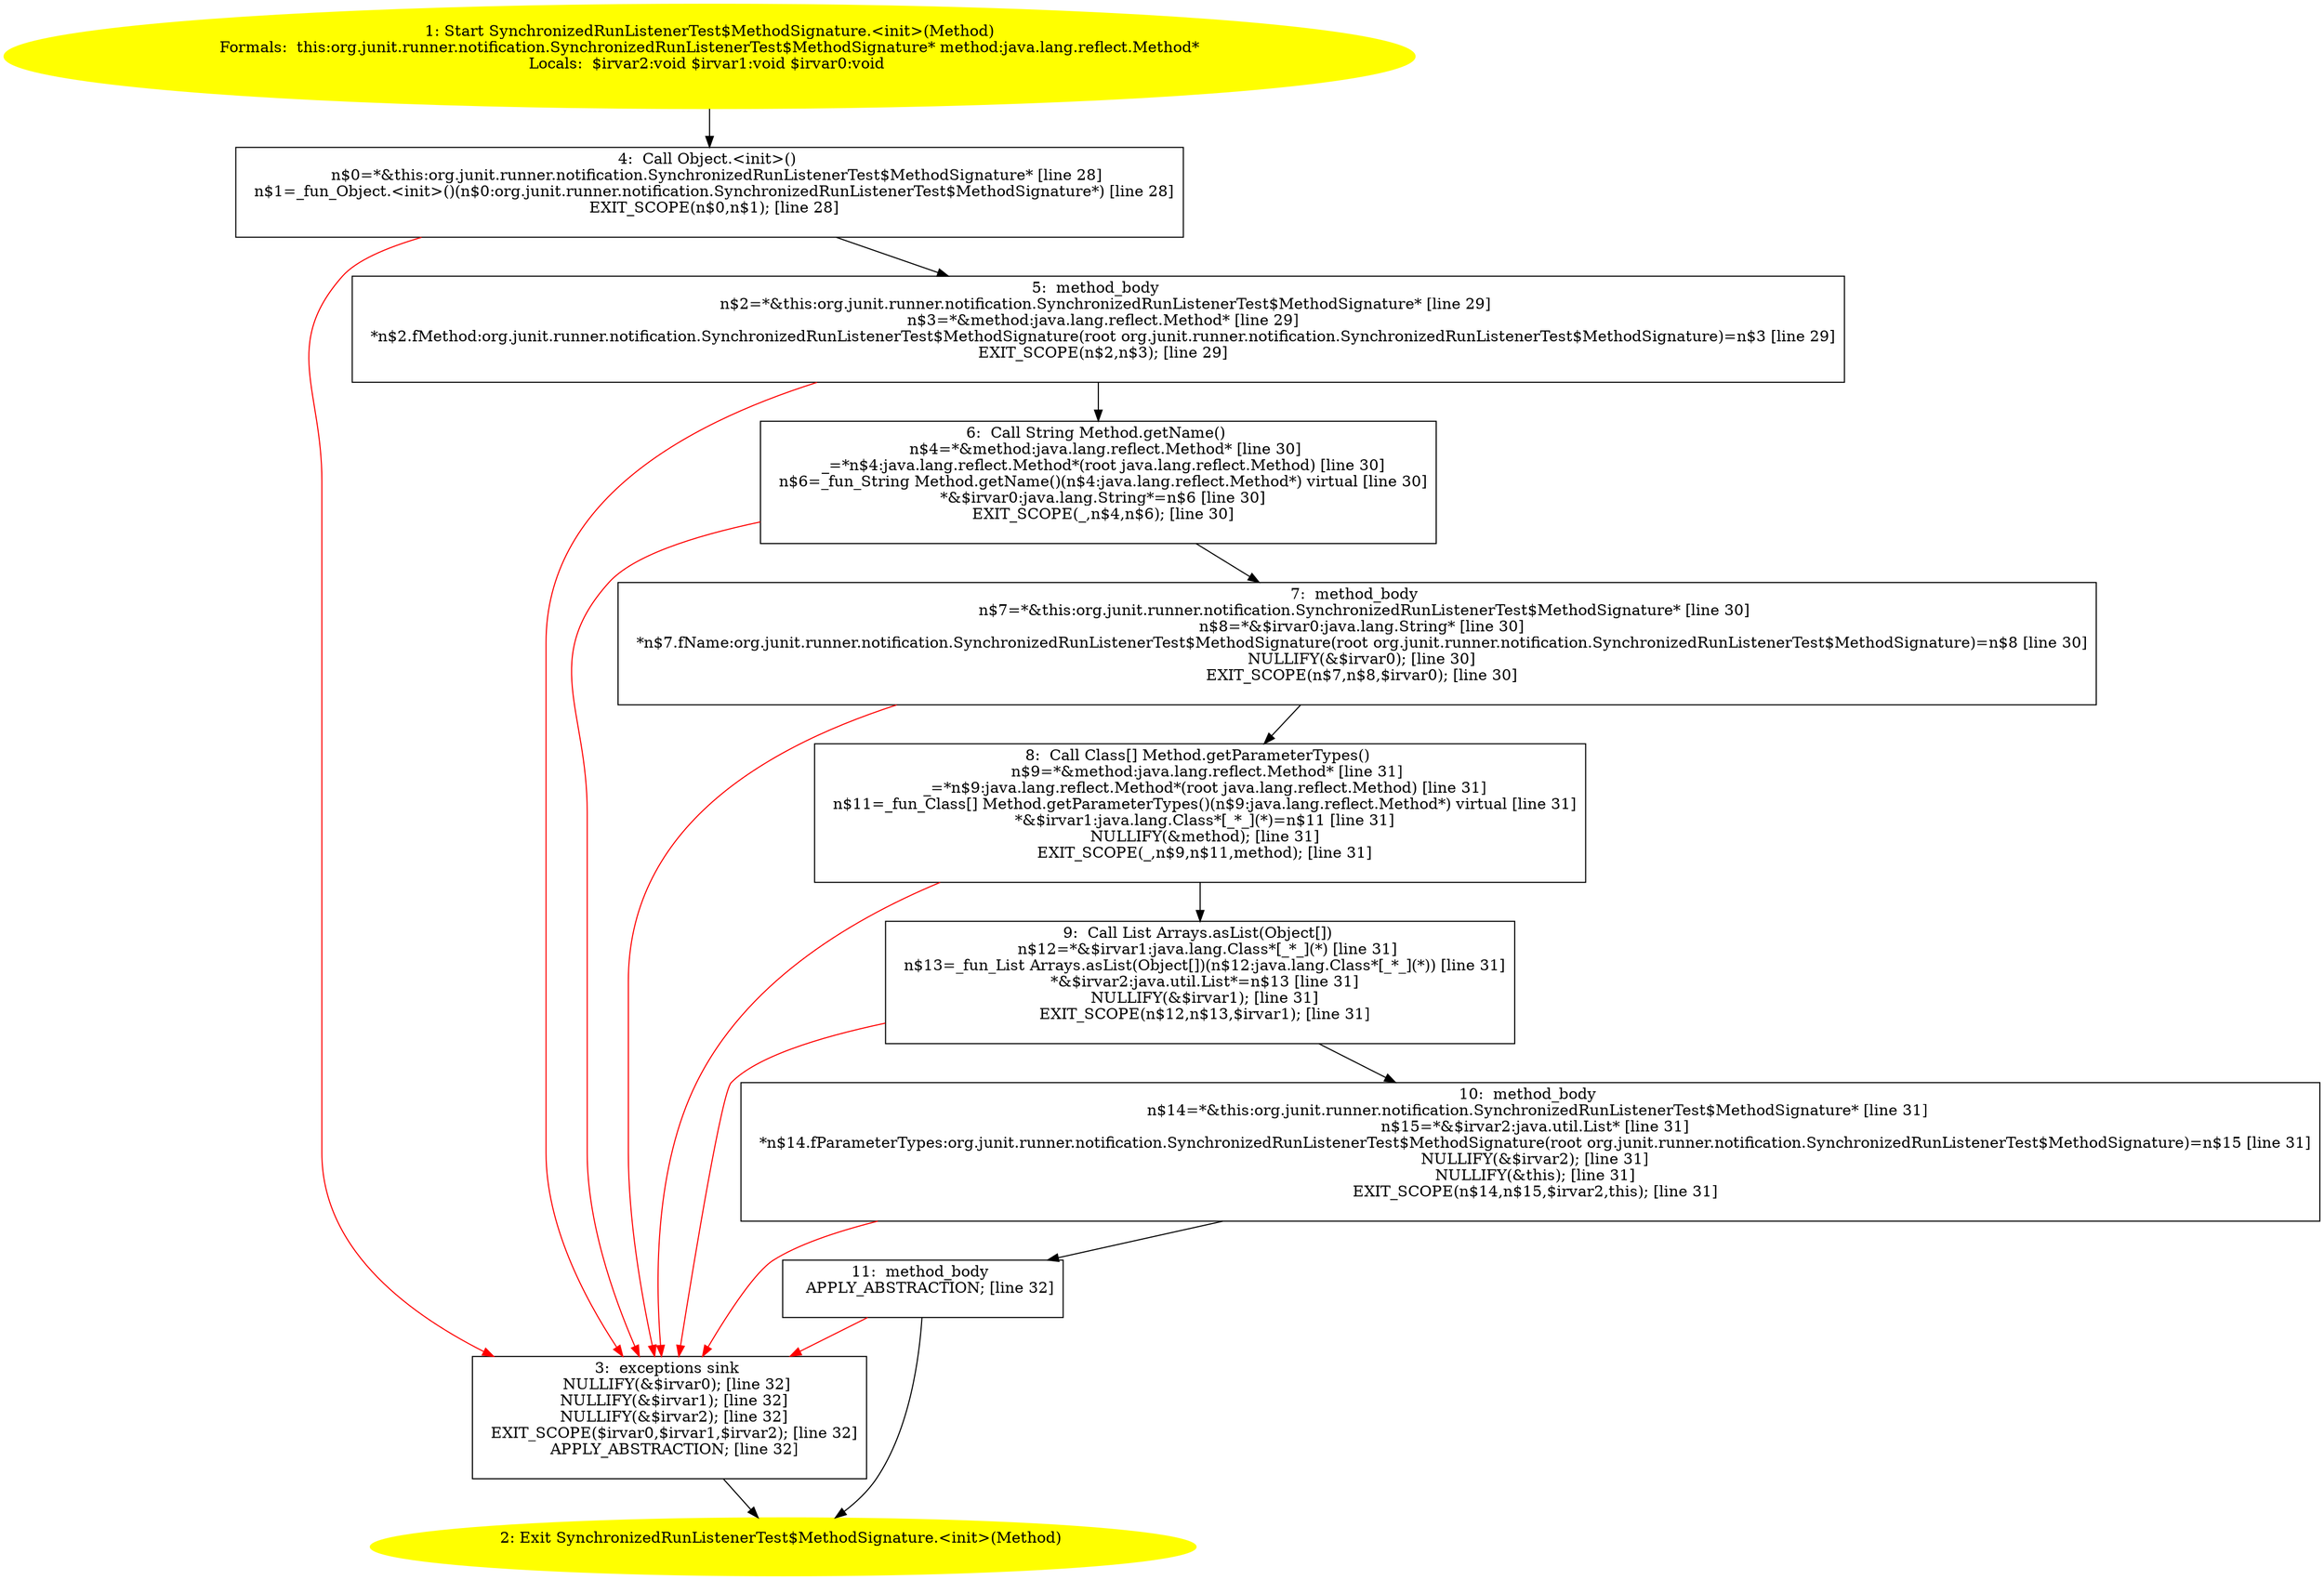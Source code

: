 /* @generated */
digraph cfg {
"org.junit.runner.notification.SynchronizedRunListenerTest$MethodSignature.<init>(java.lang.reflect.M.3165ccb3190a55f74cc649ed43d15a1d_1" [label="1: Start SynchronizedRunListenerTest$MethodSignature.<init>(Method)\nFormals:  this:org.junit.runner.notification.SynchronizedRunListenerTest$MethodSignature* method:java.lang.reflect.Method*\nLocals:  $irvar2:void $irvar1:void $irvar0:void \n  " color=yellow style=filled]
	

	 "org.junit.runner.notification.SynchronizedRunListenerTest$MethodSignature.<init>(java.lang.reflect.M.3165ccb3190a55f74cc649ed43d15a1d_1" -> "org.junit.runner.notification.SynchronizedRunListenerTest$MethodSignature.<init>(java.lang.reflect.M.3165ccb3190a55f74cc649ed43d15a1d_4" ;
"org.junit.runner.notification.SynchronizedRunListenerTest$MethodSignature.<init>(java.lang.reflect.M.3165ccb3190a55f74cc649ed43d15a1d_2" [label="2: Exit SynchronizedRunListenerTest$MethodSignature.<init>(Method) \n  " color=yellow style=filled]
	

"org.junit.runner.notification.SynchronizedRunListenerTest$MethodSignature.<init>(java.lang.reflect.M.3165ccb3190a55f74cc649ed43d15a1d_3" [label="3:  exceptions sink \n   NULLIFY(&$irvar0); [line 32]\n  NULLIFY(&$irvar1); [line 32]\n  NULLIFY(&$irvar2); [line 32]\n  EXIT_SCOPE($irvar0,$irvar1,$irvar2); [line 32]\n  APPLY_ABSTRACTION; [line 32]\n " shape="box"]
	

	 "org.junit.runner.notification.SynchronizedRunListenerTest$MethodSignature.<init>(java.lang.reflect.M.3165ccb3190a55f74cc649ed43d15a1d_3" -> "org.junit.runner.notification.SynchronizedRunListenerTest$MethodSignature.<init>(java.lang.reflect.M.3165ccb3190a55f74cc649ed43d15a1d_2" ;
"org.junit.runner.notification.SynchronizedRunListenerTest$MethodSignature.<init>(java.lang.reflect.M.3165ccb3190a55f74cc649ed43d15a1d_4" [label="4:  Call Object.<init>() \n   n$0=*&this:org.junit.runner.notification.SynchronizedRunListenerTest$MethodSignature* [line 28]\n  n$1=_fun_Object.<init>()(n$0:org.junit.runner.notification.SynchronizedRunListenerTest$MethodSignature*) [line 28]\n  EXIT_SCOPE(n$0,n$1); [line 28]\n " shape="box"]
	

	 "org.junit.runner.notification.SynchronizedRunListenerTest$MethodSignature.<init>(java.lang.reflect.M.3165ccb3190a55f74cc649ed43d15a1d_4" -> "org.junit.runner.notification.SynchronizedRunListenerTest$MethodSignature.<init>(java.lang.reflect.M.3165ccb3190a55f74cc649ed43d15a1d_5" ;
	 "org.junit.runner.notification.SynchronizedRunListenerTest$MethodSignature.<init>(java.lang.reflect.M.3165ccb3190a55f74cc649ed43d15a1d_4" -> "org.junit.runner.notification.SynchronizedRunListenerTest$MethodSignature.<init>(java.lang.reflect.M.3165ccb3190a55f74cc649ed43d15a1d_3" [color="red" ];
"org.junit.runner.notification.SynchronizedRunListenerTest$MethodSignature.<init>(java.lang.reflect.M.3165ccb3190a55f74cc649ed43d15a1d_5" [label="5:  method_body \n   n$2=*&this:org.junit.runner.notification.SynchronizedRunListenerTest$MethodSignature* [line 29]\n  n$3=*&method:java.lang.reflect.Method* [line 29]\n  *n$2.fMethod:org.junit.runner.notification.SynchronizedRunListenerTest$MethodSignature(root org.junit.runner.notification.SynchronizedRunListenerTest$MethodSignature)=n$3 [line 29]\n  EXIT_SCOPE(n$2,n$3); [line 29]\n " shape="box"]
	

	 "org.junit.runner.notification.SynchronizedRunListenerTest$MethodSignature.<init>(java.lang.reflect.M.3165ccb3190a55f74cc649ed43d15a1d_5" -> "org.junit.runner.notification.SynchronizedRunListenerTest$MethodSignature.<init>(java.lang.reflect.M.3165ccb3190a55f74cc649ed43d15a1d_6" ;
	 "org.junit.runner.notification.SynchronizedRunListenerTest$MethodSignature.<init>(java.lang.reflect.M.3165ccb3190a55f74cc649ed43d15a1d_5" -> "org.junit.runner.notification.SynchronizedRunListenerTest$MethodSignature.<init>(java.lang.reflect.M.3165ccb3190a55f74cc649ed43d15a1d_3" [color="red" ];
"org.junit.runner.notification.SynchronizedRunListenerTest$MethodSignature.<init>(java.lang.reflect.M.3165ccb3190a55f74cc649ed43d15a1d_6" [label="6:  Call String Method.getName() \n   n$4=*&method:java.lang.reflect.Method* [line 30]\n  _=*n$4:java.lang.reflect.Method*(root java.lang.reflect.Method) [line 30]\n  n$6=_fun_String Method.getName()(n$4:java.lang.reflect.Method*) virtual [line 30]\n  *&$irvar0:java.lang.String*=n$6 [line 30]\n  EXIT_SCOPE(_,n$4,n$6); [line 30]\n " shape="box"]
	

	 "org.junit.runner.notification.SynchronizedRunListenerTest$MethodSignature.<init>(java.lang.reflect.M.3165ccb3190a55f74cc649ed43d15a1d_6" -> "org.junit.runner.notification.SynchronizedRunListenerTest$MethodSignature.<init>(java.lang.reflect.M.3165ccb3190a55f74cc649ed43d15a1d_7" ;
	 "org.junit.runner.notification.SynchronizedRunListenerTest$MethodSignature.<init>(java.lang.reflect.M.3165ccb3190a55f74cc649ed43d15a1d_6" -> "org.junit.runner.notification.SynchronizedRunListenerTest$MethodSignature.<init>(java.lang.reflect.M.3165ccb3190a55f74cc649ed43d15a1d_3" [color="red" ];
"org.junit.runner.notification.SynchronizedRunListenerTest$MethodSignature.<init>(java.lang.reflect.M.3165ccb3190a55f74cc649ed43d15a1d_7" [label="7:  method_body \n   n$7=*&this:org.junit.runner.notification.SynchronizedRunListenerTest$MethodSignature* [line 30]\n  n$8=*&$irvar0:java.lang.String* [line 30]\n  *n$7.fName:org.junit.runner.notification.SynchronizedRunListenerTest$MethodSignature(root org.junit.runner.notification.SynchronizedRunListenerTest$MethodSignature)=n$8 [line 30]\n  NULLIFY(&$irvar0); [line 30]\n  EXIT_SCOPE(n$7,n$8,$irvar0); [line 30]\n " shape="box"]
	

	 "org.junit.runner.notification.SynchronizedRunListenerTest$MethodSignature.<init>(java.lang.reflect.M.3165ccb3190a55f74cc649ed43d15a1d_7" -> "org.junit.runner.notification.SynchronizedRunListenerTest$MethodSignature.<init>(java.lang.reflect.M.3165ccb3190a55f74cc649ed43d15a1d_8" ;
	 "org.junit.runner.notification.SynchronizedRunListenerTest$MethodSignature.<init>(java.lang.reflect.M.3165ccb3190a55f74cc649ed43d15a1d_7" -> "org.junit.runner.notification.SynchronizedRunListenerTest$MethodSignature.<init>(java.lang.reflect.M.3165ccb3190a55f74cc649ed43d15a1d_3" [color="red" ];
"org.junit.runner.notification.SynchronizedRunListenerTest$MethodSignature.<init>(java.lang.reflect.M.3165ccb3190a55f74cc649ed43d15a1d_8" [label="8:  Call Class[] Method.getParameterTypes() \n   n$9=*&method:java.lang.reflect.Method* [line 31]\n  _=*n$9:java.lang.reflect.Method*(root java.lang.reflect.Method) [line 31]\n  n$11=_fun_Class[] Method.getParameterTypes()(n$9:java.lang.reflect.Method*) virtual [line 31]\n  *&$irvar1:java.lang.Class*[_*_](*)=n$11 [line 31]\n  NULLIFY(&method); [line 31]\n  EXIT_SCOPE(_,n$9,n$11,method); [line 31]\n " shape="box"]
	

	 "org.junit.runner.notification.SynchronizedRunListenerTest$MethodSignature.<init>(java.lang.reflect.M.3165ccb3190a55f74cc649ed43d15a1d_8" -> "org.junit.runner.notification.SynchronizedRunListenerTest$MethodSignature.<init>(java.lang.reflect.M.3165ccb3190a55f74cc649ed43d15a1d_9" ;
	 "org.junit.runner.notification.SynchronizedRunListenerTest$MethodSignature.<init>(java.lang.reflect.M.3165ccb3190a55f74cc649ed43d15a1d_8" -> "org.junit.runner.notification.SynchronizedRunListenerTest$MethodSignature.<init>(java.lang.reflect.M.3165ccb3190a55f74cc649ed43d15a1d_3" [color="red" ];
"org.junit.runner.notification.SynchronizedRunListenerTest$MethodSignature.<init>(java.lang.reflect.M.3165ccb3190a55f74cc649ed43d15a1d_9" [label="9:  Call List Arrays.asList(Object[]) \n   n$12=*&$irvar1:java.lang.Class*[_*_](*) [line 31]\n  n$13=_fun_List Arrays.asList(Object[])(n$12:java.lang.Class*[_*_](*)) [line 31]\n  *&$irvar2:java.util.List*=n$13 [line 31]\n  NULLIFY(&$irvar1); [line 31]\n  EXIT_SCOPE(n$12,n$13,$irvar1); [line 31]\n " shape="box"]
	

	 "org.junit.runner.notification.SynchronizedRunListenerTest$MethodSignature.<init>(java.lang.reflect.M.3165ccb3190a55f74cc649ed43d15a1d_9" -> "org.junit.runner.notification.SynchronizedRunListenerTest$MethodSignature.<init>(java.lang.reflect.M.3165ccb3190a55f74cc649ed43d15a1d_10" ;
	 "org.junit.runner.notification.SynchronizedRunListenerTest$MethodSignature.<init>(java.lang.reflect.M.3165ccb3190a55f74cc649ed43d15a1d_9" -> "org.junit.runner.notification.SynchronizedRunListenerTest$MethodSignature.<init>(java.lang.reflect.M.3165ccb3190a55f74cc649ed43d15a1d_3" [color="red" ];
"org.junit.runner.notification.SynchronizedRunListenerTest$MethodSignature.<init>(java.lang.reflect.M.3165ccb3190a55f74cc649ed43d15a1d_10" [label="10:  method_body \n   n$14=*&this:org.junit.runner.notification.SynchronizedRunListenerTest$MethodSignature* [line 31]\n  n$15=*&$irvar2:java.util.List* [line 31]\n  *n$14.fParameterTypes:org.junit.runner.notification.SynchronizedRunListenerTest$MethodSignature(root org.junit.runner.notification.SynchronizedRunListenerTest$MethodSignature)=n$15 [line 31]\n  NULLIFY(&$irvar2); [line 31]\n  NULLIFY(&this); [line 31]\n  EXIT_SCOPE(n$14,n$15,$irvar2,this); [line 31]\n " shape="box"]
	

	 "org.junit.runner.notification.SynchronizedRunListenerTest$MethodSignature.<init>(java.lang.reflect.M.3165ccb3190a55f74cc649ed43d15a1d_10" -> "org.junit.runner.notification.SynchronizedRunListenerTest$MethodSignature.<init>(java.lang.reflect.M.3165ccb3190a55f74cc649ed43d15a1d_11" ;
	 "org.junit.runner.notification.SynchronizedRunListenerTest$MethodSignature.<init>(java.lang.reflect.M.3165ccb3190a55f74cc649ed43d15a1d_10" -> "org.junit.runner.notification.SynchronizedRunListenerTest$MethodSignature.<init>(java.lang.reflect.M.3165ccb3190a55f74cc649ed43d15a1d_3" [color="red" ];
"org.junit.runner.notification.SynchronizedRunListenerTest$MethodSignature.<init>(java.lang.reflect.M.3165ccb3190a55f74cc649ed43d15a1d_11" [label="11:  method_body \n   APPLY_ABSTRACTION; [line 32]\n " shape="box"]
	

	 "org.junit.runner.notification.SynchronizedRunListenerTest$MethodSignature.<init>(java.lang.reflect.M.3165ccb3190a55f74cc649ed43d15a1d_11" -> "org.junit.runner.notification.SynchronizedRunListenerTest$MethodSignature.<init>(java.lang.reflect.M.3165ccb3190a55f74cc649ed43d15a1d_2" ;
	 "org.junit.runner.notification.SynchronizedRunListenerTest$MethodSignature.<init>(java.lang.reflect.M.3165ccb3190a55f74cc649ed43d15a1d_11" -> "org.junit.runner.notification.SynchronizedRunListenerTest$MethodSignature.<init>(java.lang.reflect.M.3165ccb3190a55f74cc649ed43d15a1d_3" [color="red" ];
}
